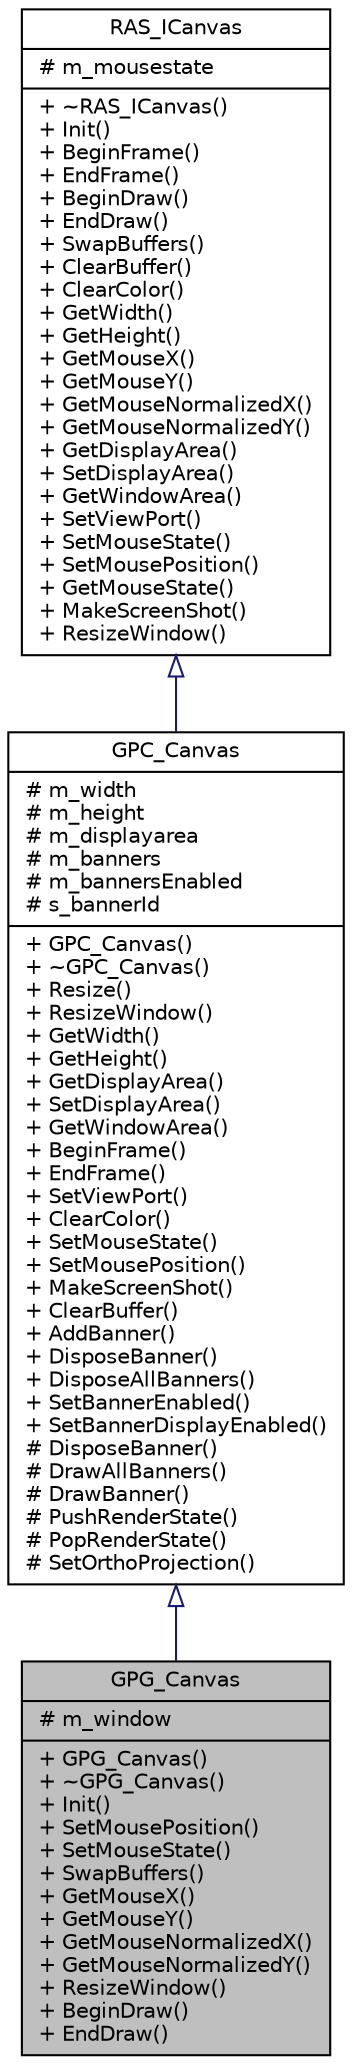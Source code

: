 digraph G
{
  edge [fontname="Helvetica",fontsize="10",labelfontname="Helvetica",labelfontsize="10"];
  node [fontname="Helvetica",fontsize="10",shape=record];
  Node1 [label="{GPG_Canvas\n|# m_window\l|+ GPG_Canvas()\l+ ~GPG_Canvas()\l+ Init()\l+ SetMousePosition()\l+ SetMouseState()\l+ SwapBuffers()\l+ GetMouseX()\l+ GetMouseY()\l+ GetMouseNormalizedX()\l+ GetMouseNormalizedY()\l+ ResizeWindow()\l+ BeginDraw()\l+ EndDraw()\l}",height=0.2,width=0.4,color="black", fillcolor="grey75", style="filled" fontcolor="black"];
  Node2 -> Node1 [dir=back,color="midnightblue",fontsize="10",style="solid",arrowtail="empty",fontname="Helvetica"];
  Node2 [label="{GPC_Canvas\n|# m_width\l# m_height\l# m_displayarea\l# m_banners\l# m_bannersEnabled\l# s_bannerId\l|+ GPC_Canvas()\l+ ~GPC_Canvas()\l+ Resize()\l+ ResizeWindow()\l+ GetWidth()\l+ GetHeight()\l+ GetDisplayArea()\l+ SetDisplayArea()\l+ GetWindowArea()\l+ BeginFrame()\l+ EndFrame()\l+ SetViewPort()\l+ ClearColor()\l+ SetMouseState()\l+ SetMousePosition()\l+ MakeScreenShot()\l+ ClearBuffer()\l+ AddBanner()\l+ DisposeBanner()\l+ DisposeAllBanners()\l+ SetBannerEnabled()\l+ SetBannerDisplayEnabled()\l# DisposeBanner()\l# DrawAllBanners()\l# DrawBanner()\l# PushRenderState()\l# PopRenderState()\l# SetOrthoProjection()\l}",height=0.2,width=0.4,color="black", fillcolor="white", style="filled",URL="$df/dfa/classGPC__Canvas.html"];
  Node3 -> Node2 [dir=back,color="midnightblue",fontsize="10",style="solid",arrowtail="empty",fontname="Helvetica"];
  Node3 [label="{RAS_ICanvas\n|# m_mousestate\l|+ ~RAS_ICanvas()\l+ Init()\l+ BeginFrame()\l+ EndFrame()\l+ BeginDraw()\l+ EndDraw()\l+ SwapBuffers()\l+ ClearBuffer()\l+ ClearColor()\l+ GetWidth()\l+ GetHeight()\l+ GetMouseX()\l+ GetMouseY()\l+ GetMouseNormalizedX()\l+ GetMouseNormalizedY()\l+ GetDisplayArea()\l+ SetDisplayArea()\l+ GetWindowArea()\l+ SetViewPort()\l+ SetMouseState()\l+ SetMousePosition()\l+ GetMouseState()\l+ MakeScreenShot()\l+ ResizeWindow()\l}",height=0.2,width=0.4,color="black", fillcolor="white", style="filled",URL="$d5/df6/classRAS__ICanvas.html"];
}

